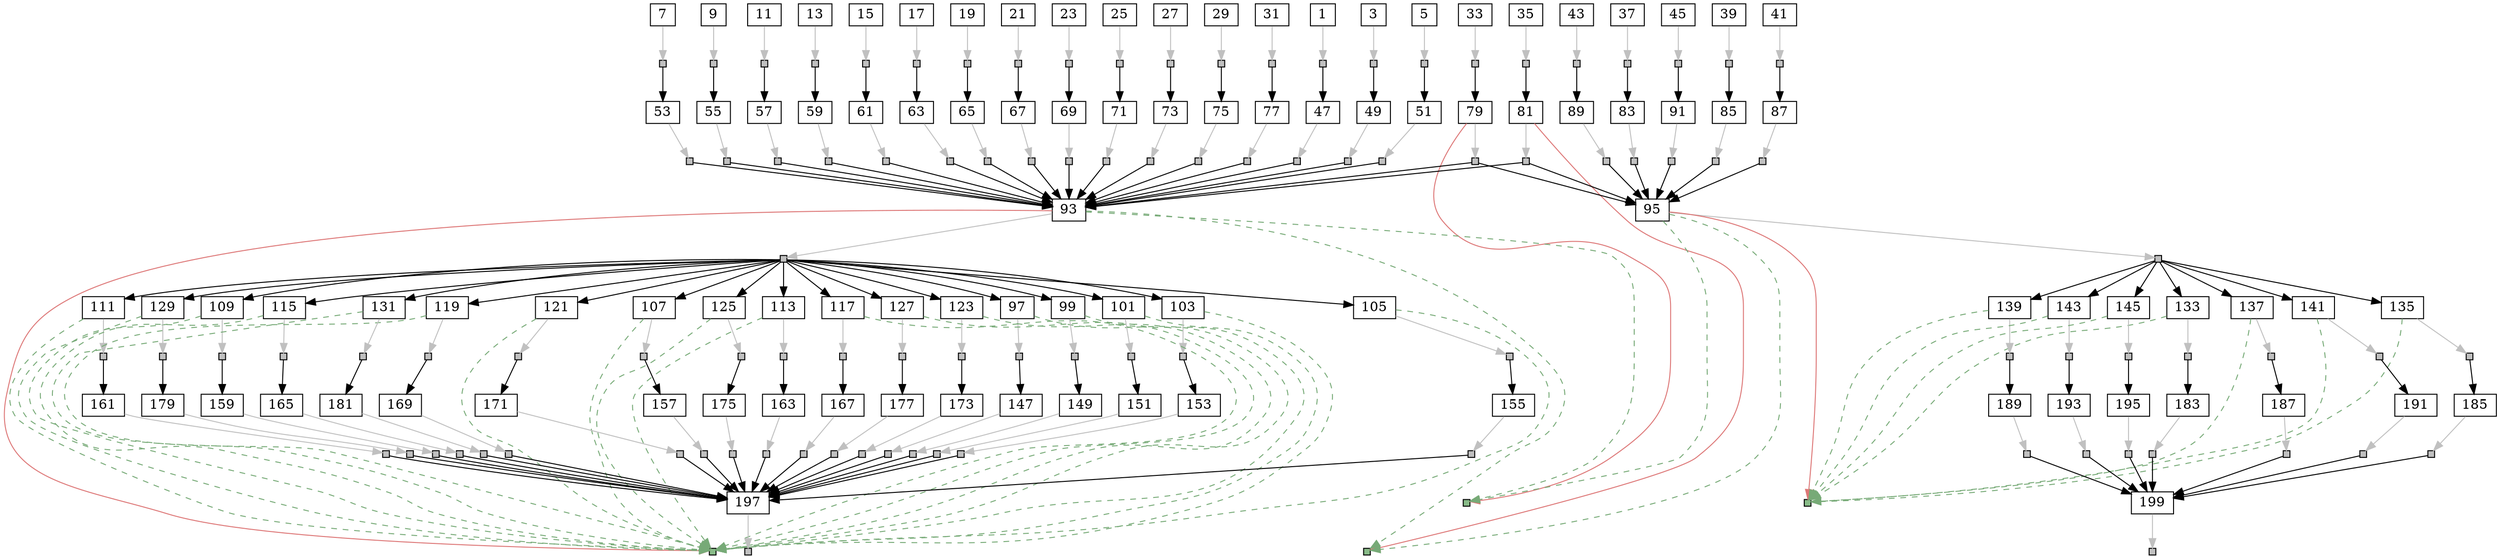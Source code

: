 strict digraph  {
	node [label="\N"];
	1	 [height=0,
		shape=rect,
		size=18.12,
		width=0];
	2	 [fillcolor=gray,
		height=0.1,
		label="",
		shape=rect,
		size=0,
		style=filled,
		width=0.1];
	1 -> 2	 [color=gray,
		size=41419265.0];
	47	 [height=0,
		shape=rect,
		size=263.24,
		width=0];
	2 -> 47	 [size=969427.0];
	3	 [height=0,
		shape=rect,
		size=18.74,
		width=0];
	4	 [fillcolor=gray,
		height=0.1,
		label="",
		shape=rect,
		size=0,
		style=filled,
		width=0.1];
	3 -> 4	 [color=gray,
		size=41498161.0];
	49	 [height=0,
		shape=rect,
		size=393.82,
		width=0];
	4 -> 49	 [size=970707.0];
	5	 [height=0,
		shape=rect,
		size=18.19,
		width=0];
	6	 [fillcolor=gray,
		height=0.1,
		label="",
		shape=rect,
		size=0,
		style=filled,
		width=0.1];
	5 -> 6	 [color=gray,
		size=41528693.0];
	51	 [height=0,
		shape=rect,
		size=249.37,
		width=0];
	6 -> 51	 [size=972400.0];
	7	 [height=0,
		shape=rect,
		size=18.53,
		width=0];
	8	 [fillcolor=gray,
		height=0.1,
		label="",
		shape=rect,
		size=0,
		style=filled,
		width=0.1];
	7 -> 8	 [color=gray,
		size=41485225.0];
	53	 [height=0,
		shape=rect,
		size=290.1,
		width=0];
	8 -> 53	 [size=969992.0];
	9	 [height=0,
		shape=rect,
		size=18.14,
		width=0];
	10	 [fillcolor=gray,
		height=0.1,
		label="",
		shape=rect,
		size=0,
		style=filled,
		width=0.1];
	9 -> 10	 [color=gray,
		size=41529494.0];
	55	 [height=0,
		shape=rect,
		size=452.8,
		width=0];
	10 -> 55	 [size=1006446.0];
	11	 [height=0,
		shape=rect,
		size=17.96,
		width=0];
	12	 [fillcolor=gray,
		height=0.1,
		label="",
		shape=rect,
		size=0,
		style=filled,
		width=0.1];
	11 -> 12	 [color=gray,
		size=41549482.0];
	57	 [height=0,
		shape=rect,
		size=314.52,
		width=0];
	12 -> 57	 [size=1009310.0];
	13	 [height=0,
		shape=rect,
		size=18.63,
		width=0];
	14	 [fillcolor=gray,
		height=0.1,
		label="",
		shape=rect,
		size=0,
		style=filled,
		width=0.1];
	13 -> 14	 [color=gray,
		size=41492339.0];
	59	 [height=0,
		shape=rect,
		size=248.87,
		width=0];
	14 -> 59	 [size=991737.0];
	15	 [height=0,
		shape=rect,
		size=17.56,
		width=0];
	16	 [fillcolor=gray,
		height=0.1,
		label="",
		shape=rect,
		size=0,
		style=filled,
		width=0.1];
	15 -> 16	 [color=gray,
		size=41473320.0];
	61	 [height=0,
		shape=rect,
		size=406.18,
		width=0];
	16 -> 61	 [size=967350.0];
	17	 [height=0,
		shape=rect,
		size=17.74,
		width=0];
	18	 [fillcolor=gray,
		height=0.1,
		label="",
		shape=rect,
		size=0,
		style=filled,
		width=0.1];
	17 -> 18	 [color=gray,
		size=41519012.0];
	63	 [height=0,
		shape=rect,
		size=528.54,
		width=0];
	18 -> 63	 [size=981596.0];
	19	 [height=0,
		shape=rect,
		size=18.13,
		width=0];
	20	 [fillcolor=gray,
		height=0.1,
		label="",
		shape=rect,
		size=0,
		style=filled,
		width=0.1];
	19 -> 20	 [color=gray,
		size=41478598.0];
	65	 [height=0,
		shape=rect,
		size=307.68,
		width=0];
	20 -> 65	 [size=1013294.0];
	21	 [height=0,
		shape=rect,
		size=17.18,
		width=0];
	22	 [fillcolor=gray,
		height=0.1,
		label="",
		shape=rect,
		size=0,
		style=filled,
		width=0.1];
	21 -> 22	 [color=gray,
		size=41519468.0];
	67	 [height=0,
		shape=rect,
		size=397.34,
		width=0];
	22 -> 67	 [size=1028887.0];
	23	 [height=0,
		shape=rect,
		size=18.34,
		width=0];
	24	 [fillcolor=gray,
		height=0.1,
		label="",
		shape=rect,
		size=0,
		style=filled,
		width=0.1];
	23 -> 24	 [color=gray,
		size=41487485.0];
	69	 [height=0,
		shape=rect,
		size=277.14,
		width=0];
	24 -> 69	 [size=989687.0];
	25	 [height=0,
		shape=rect,
		size=17.96,
		width=0];
	26	 [fillcolor=gray,
		height=0.1,
		label="",
		shape=rect,
		size=0,
		style=filled,
		width=0.1];
	25 -> 26	 [color=gray,
		size=41484765.0];
	71	 [height=0,
		shape=rect,
		size=531.82,
		width=0];
	26 -> 71	 [size=983670.0];
	27	 [height=0,
		shape=rect,
		size=17.87,
		width=0];
	28	 [fillcolor=gray,
		height=0.1,
		label="",
		shape=rect,
		size=0,
		style=filled,
		width=0.1];
	27 -> 28	 [color=gray,
		size=41518901.0];
	73	 [height=0,
		shape=rect,
		size=356.74,
		width=0];
	28 -> 73	 [size=963164.0];
	29	 [height=0,
		shape=rect,
		size=18.12,
		width=0];
	30	 [fillcolor=gray,
		height=0.1,
		label="",
		shape=rect,
		size=0,
		style=filled,
		width=0.1];
	29 -> 30	 [color=gray,
		size=41466141.0];
	75	 [height=0,
		shape=rect,
		size=337.67,
		width=0];
	30 -> 75	 [size=992467.0];
	31	 [height=0,
		shape=rect,
		size=18.63,
		width=0];
	32	 [fillcolor=gray,
		height=0.1,
		label="",
		shape=rect,
		size=0,
		style=filled,
		width=0.1];
	31 -> 32	 [color=gray,
		size=41479565.0];
	77	 [height=0,
		shape=rect,
		size=320.12,
		width=0];
	32 -> 77	 [size=988882.0];
	33	 [height=0,
		shape=rect,
		size=17.87,
		width=0];
	34	 [fillcolor=gray,
		height=0.1,
		label="",
		shape=rect,
		size=0,
		style=filled,
		width=0.1];
	33 -> 34	 [color=gray,
		size=41513986.0];
	79	 [height=0,
		shape=rect,
		size=253.81,
		width=0];
	34 -> 79	 [size=988910.0];
	35	 [height=0,
		shape=rect,
		size=17.67,
		width=0];
	36	 [fillcolor=gray,
		height=0.1,
		label="",
		shape=rect,
		size=0,
		style=filled,
		width=0.1];
	35 -> 36	 [color=gray,
		size=41492738.0];
	81	 [height=0,
		shape=rect,
		size=248.37,
		width=0];
	36 -> 81	 [size=1021836.0];
	37	 [height=0,
		shape=rect,
		size=17.66,
		width=0];
	38	 [fillcolor=gray,
		height=0.1,
		label="",
		shape=rect,
		size=0,
		style=filled,
		width=0.1];
	37 -> 38	 [color=gray,
		size=41493787.0];
	83	 [height=0,
		shape=rect,
		size=311.16,
		width=0];
	38 -> 83	 [size=985151.0];
	39	 [height=0,
		shape=rect,
		size=17.95,
		width=0];
	40	 [fillcolor=gray,
		height=0.1,
		label="",
		shape=rect,
		size=0,
		style=filled,
		width=0.1];
	39 -> 40	 [color=gray,
		size=41549315.0];
	85	 [height=0,
		shape=rect,
		size=470.4,
		width=0];
	40 -> 85	 [size=1022265.0];
	41	 [height=0,
		shape=rect,
		size=17.26,
		width=0];
	42	 [fillcolor=gray,
		height=0.1,
		label="",
		shape=rect,
		size=0,
		style=filled,
		width=0.1];
	41 -> 42	 [color=gray,
		size=41469185.0];
	87	 [height=0,
		shape=rect,
		size=235.24,
		width=0];
	42 -> 87	 [size=995302.0];
	43	 [height=0,
		shape=rect,
		size=18.77,
		width=0];
	44	 [fillcolor=gray,
		height=0.1,
		label="",
		shape=rect,
		size=0,
		style=filled,
		width=0.1];
	43 -> 44	 [color=gray,
		size=41536997.0];
	89	 [height=0,
		shape=rect,
		size=580.43,
		width=0];
	44 -> 89	 [size=995590.0];
	45	 [height=0,
		shape=rect,
		size=18.65,
		width=0];
	46	 [fillcolor=gray,
		height=0.1,
		label="",
		shape=rect,
		size=0,
		style=filled,
		width=0.1];
	45 -> 46	 [color=gray,
		size=41503586.0];
	91	 [height=0,
		shape=rect,
		size=328.64,
		width=0];
	46 -> 91	 [size=973869.0];
	48	 [fillcolor=gray,
		height=0.1,
		label="",
		shape=rect,
		size=0,
		style=filled,
		width=0.1];
	47 -> 48	 [color=gray,
		size=43184862.0];
	93	 [height=0,
		shape=rect,
		size=5.32,
		width=0];
	48 -> 93	 [size=313601.0];
	50	 [fillcolor=gray,
		height=0.1,
		label="",
		shape=rect,
		size=0,
		style=filled,
		width=0.1];
	49 -> 50	 [color=gray,
		size=43114018.0];
	50 -> 93	 [size=165141.0];
	52	 [fillcolor=gray,
		height=0.1,
		label="",
		shape=rect,
		size=0,
		style=filled,
		width=0.1];
	51 -> 52	 [color=gray,
		size=43189189.0];
	52 -> 93	 [size=211473.0];
	54	 [fillcolor=gray,
		height=0.1,
		label="",
		shape=rect,
		size=0,
		style=filled,
		width=0.1];
	53 -> 54	 [color=gray,
		size=43395581.0];
	54 -> 93	 [size=458925.0];
	56	 [fillcolor=gray,
		height=0.1,
		label="",
		shape=rect,
		size=0,
		style=filled,
		width=0.1];
	55 -> 56	 [color=gray,
		size=43397565.0];
	56 -> 93	 [size=453094.0];
	58	 [fillcolor=gray,
		height=0.1,
		label="",
		shape=rect,
		size=0,
		style=filled,
		width=0.1];
	57 -> 58	 [color=gray,
		size=43187159.0];
	58 -> 93	 [size=225564.0];
	60	 [fillcolor=gray,
		height=0.1,
		label="",
		shape=rect,
		size=0,
		style=filled,
		width=0.1];
	59 -> 60	 [color=gray,
		size=43361797.0];
	60 -> 93	 [size=439772.0];
	62	 [fillcolor=gray,
		height=0.1,
		label="",
		shape=rect,
		size=0,
		style=filled,
		width=0.1];
	61 -> 62	 [color=gray,
		size=43178463.0];
	62 -> 93	 [size=251070.0];
	64	 [fillcolor=gray,
		height=0.1,
		label="",
		shape=rect,
		size=0,
		style=filled,
		width=0.1];
	63 -> 64	 [color=gray,
		size=43373429.0];
	64 -> 93	 [size=414590.0];
	66	 [fillcolor=gray,
		height=0.1,
		label="",
		shape=rect,
		size=0,
		style=filled,
		width=0.1];
	65 -> 66	 [color=gray,
		size=43084460.0];
	66 -> 93	 [size=197733.0];
	68	 [fillcolor=gray,
		height=0.1,
		label="",
		shape=rect,
		size=0,
		style=filled,
		width=0.1];
	67 -> 68	 [color=gray,
		size=43374605.0];
	68 -> 93	 [size=462601.0];
	70	 [fillcolor=gray,
		height=0.1,
		label="",
		shape=rect,
		size=0,
		style=filled,
		width=0.1];
	69 -> 70	 [color=gray,
		size=43297921.0];
	70 -> 93	 [size=378700.0];
	72	 [fillcolor=gray,
		height=0.1,
		label="",
		shape=rect,
		size=0,
		style=filled,
		width=0.1];
	71 -> 72	 [color=gray,
		size=43129789.0];
	72 -> 93	 [size=207271.0];
	74	 [fillcolor=gray,
		height=0.1,
		label="",
		shape=rect,
		size=0,
		style=filled,
		width=0.1];
	73 -> 74	 [color=gray,
		size=43154055.0];
	74 -> 93	 [size=176895.0];
	76	 [fillcolor=gray,
		height=0.1,
		label="",
		shape=rect,
		size=0,
		style=filled,
		width=0.1];
	75 -> 76	 [color=gray,
		size=43105157.0];
	76 -> 93	 [size=210060.0];
	78	 [fillcolor=gray,
		height=0.1,
		label="",
		shape=rect,
		size=0,
		style=filled,
		width=0.1];
	77 -> 78	 [color=gray,
		size=43322791.0];
	78 -> 93	 [size=410685.0];
	80	 [fillcolor=gray,
		height=0.1,
		label="",
		shape=rect,
		size=0,
		style=filled,
		width=0.1];
	79 -> 80	 [color=gray,
		size=43249105.0];
	201	 [fillcolor="#88bb88",
		height=0.1,
		label="",
		shape=rect,
		size=0,
		style=filled,
		width=0.1];
	79 -> 201	 [color="#dd7777",
		size=267028.0,
		weight=0];
	80 -> 93	 [size=0];
	95	 [height=0,
		shape=rect,
		size=5.4,
		width=0];
	80 -> 95	 [size=0];
	82	 [fillcolor=gray,
		height=0.1,
		label="",
		shape=rect,
		size=0,
		style=filled,
		width=0.1];
	81 -> 82	 [color=gray,
		size=43290006.0];
	202	 [fillcolor="#88bb88",
		height=0.1,
		label="",
		shape=rect,
		size=0,
		style=filled,
		width=0.1];
	81 -> 202	 [color="#dd7777",
		size=267028.0,
		weight=0];
	82 -> 93	 [size=0];
	82 -> 95	 [size=0];
	84	 [fillcolor=gray,
		height=0.1,
		label="",
		shape=rect,
		size=0,
		style=filled,
		width=0.1];
	83 -> 84	 [color=gray,
		size=43189360.0];
	84 -> 95	 [size=259301.0];
	86	 [fillcolor=gray,
		height=0.1,
		label="",
		shape=rect,
		size=0,
		style=filled,
		width=0.1];
	85 -> 86	 [color=gray,
		size=43404298.0];
	86 -> 95	 [size=455825.0];
	88	 [fillcolor=gray,
		height=0.1,
		label="",
		shape=rect,
		size=0,
		style=filled,
		width=0.1];
	87 -> 88	 [color=gray,
		size=43275954.0];
	88 -> 95	 [size=380648.0];
	90	 [fillcolor=gray,
		height=0.1,
		label="",
		shape=rect,
		size=0,
		style=filled,
		width=0.1];
	89 -> 90	 [color=gray,
		size=43165334.0];
	90 -> 95	 [size=202504.0];
	92	 [fillcolor=gray,
		height=0.1,
		label="",
		shape=rect,
		size=0,
		style=filled,
		width=0.1];
	91 -> 92	 [color=gray,
		size=43230062.0];
	92 -> 95	 [size=278922.0];
	94	 [fillcolor=gray,
		height=0.1,
		label="",
		shape=rect,
		size=0,
		style=filled,
		width=0.1];
	93 -> 94	 [color=gray,
		size=720613.0];
	93 -> 201	 [color="#77aa77",
		size=0,
		style=dashed,
		weight=0];
	93 -> 202	 [color="#77aa77",
		size=0,
		style=dashed,
		weight=0];
	203	 [fillcolor="#88bb88",
		height=0.1,
		label="",
		shape=rect,
		size=0,
		style=filled,
		width=0.1];
	93 -> 203	 [color="#dd7777",
		size=267028.0,
		weight=0];
	97	 [height=0,
		shape=rect,
		size=5.21,
		width=0];
	94 -> 97	 [size=0];
	99	 [height=0,
		shape=rect,
		size=4.87,
		width=0];
	94 -> 99	 [size=0];
	101	 [height=0,
		shape=rect,
		size=5.13,
		width=0];
	94 -> 101	 [size=0];
	103	 [height=0,
		shape=rect,
		size=5.07,
		width=0];
	94 -> 103	 [size=0];
	105	 [height=0,
		shape=rect,
		size=4.2,
		width=0];
	94 -> 105	 [size=0];
	107	 [height=0,
		shape=rect,
		size=4.92,
		width=0];
	94 -> 107	 [size=0];
	109	 [height=0,
		shape=rect,
		size=4.98,
		width=0];
	94 -> 109	 [size=0];
	111	 [height=0,
		shape=rect,
		size=5.26,
		width=0];
	94 -> 111	 [size=0];
	113	 [height=0,
		shape=rect,
		size=5.22,
		width=0];
	94 -> 113	 [size=0];
	115	 [height=0,
		shape=rect,
		size=4.94,
		width=0];
	94 -> 115	 [size=0];
	117	 [height=0,
		shape=rect,
		size=5.76,
		width=0];
	94 -> 117	 [size=0];
	119	 [height=0,
		shape=rect,
		size=4.84,
		width=0];
	94 -> 119	 [size=0];
	121	 [height=0,
		shape=rect,
		size=4.96,
		width=0];
	94 -> 121	 [size=0];
	123	 [height=0,
		shape=rect,
		size=5.33,
		width=0];
	94 -> 123	 [size=0];
	125	 [height=0,
		shape=rect,
		size=5.01,
		width=0];
	94 -> 125	 [size=0];
	127	 [height=0,
		shape=rect,
		size=5.17,
		width=0];
	94 -> 127	 [size=0];
	129	 [height=0,
		shape=rect,
		size=4.82,
		width=0];
	94 -> 129	 [size=0];
	131	 [height=0,
		shape=rect,
		size=5.62,
		width=0];
	94 -> 131	 [size=0];
	96	 [fillcolor=gray,
		height=0.1,
		label="",
		shape=rect,
		size=0,
		style=filled,
		width=0.1];
	95 -> 96	 [color=gray,
		size=718137.0];
	95 -> 201	 [color="#77aa77",
		size=0,
		style=dashed,
		weight=0];
	95 -> 202	 [color="#77aa77",
		size=0,
		style=dashed,
		weight=0];
	204	 [fillcolor="#88bb88",
		height=0.1,
		label="",
		shape=rect,
		size=0,
		style=filled,
		width=0.1];
	95 -> 204	 [color="#dd7777",
		size=267028.0,
		weight=0];
	133	 [height=0,
		shape=rect,
		size=5.19,
		width=0];
	96 -> 133	 [size=0];
	135	 [height=0,
		shape=rect,
		size=5.64,
		width=0];
	96 -> 135	 [size=0];
	137	 [height=0,
		shape=rect,
		size=5.28,
		width=0];
	96 -> 137	 [size=0];
	139	 [height=0,
		shape=rect,
		size=5.09,
		width=0];
	96 -> 139	 [size=0];
	141	 [height=0,
		shape=rect,
		size=4.92,
		width=0];
	96 -> 141	 [size=0];
	143	 [height=0,
		shape=rect,
		size=5.06,
		width=0];
	96 -> 143	 [size=0];
	145	 [height=0,
		shape=rect,
		size=4.55,
		width=0];
	96 -> 145	 [size=0];
	98	 [fillcolor=gray,
		height=0.1,
		label="",
		shape=rect,
		size=0,
		style=filled,
		width=0.1];
	97 -> 98	 [color=gray,
		size=38370.0];
	97 -> 203	 [color="#77aa77",
		size=0,
		style=dashed,
		weight=0];
	147	 [height=0,
		shape=rect,
		size=654.36,
		width=0];
	98 -> 147	 [size=18044.0];
	100	 [fillcolor=gray,
		height=0.1,
		label="",
		shape=rect,
		size=0,
		style=filled,
		width=0.1];
	99 -> 100	 [color=gray,
		size=32765.0];
	99 -> 203	 [color="#77aa77",
		size=0,
		style=dashed,
		weight=0];
	149	 [height=0,
		shape=rect,
		size=565.99,
		width=0];
	100 -> 149	 [size=12439.0];
	102	 [fillcolor=gray,
		height=0.1,
		label="",
		shape=rect,
		size=0,
		style=filled,
		width=0.1];
	101 -> 102	 [color=gray,
		size=36719.0];
	101 -> 203	 [color="#77aa77",
		size=0,
		style=dashed,
		weight=0];
	151	 [height=0,
		shape=rect,
		size=442.73,
		width=0];
	102 -> 151	 [size=16393.0];
	104	 [fillcolor=gray,
		height=0.1,
		label="",
		shape=rect,
		size=0,
		style=filled,
		width=0.1];
	103 -> 104	 [color=gray,
		size=32670.0];
	103 -> 203	 [color="#77aa77",
		size=0,
		style=dashed,
		weight=0];
	153	 [height=0,
		shape=rect,
		size=617.25,
		width=0];
	104 -> 153	 [size=12344.0];
	106	 [fillcolor=gray,
		height=0.1,
		label="",
		shape=rect,
		size=0,
		style=filled,
		width=0.1];
	105 -> 106	 [color=gray,
		size=28684.0];
	105 -> 203	 [color="#77aa77",
		size=0,
		style=dashed,
		weight=0];
	155	 [height=0,
		shape=rect,
		size=682.72,
		width=0];
	106 -> 155	 [size=8358.0];
	108	 [fillcolor=gray,
		height=0.1,
		label="",
		shape=rect,
		size=0,
		style=filled,
		width=0.1];
	107 -> 108	 [color=gray,
		size=31909.0];
	107 -> 203	 [color="#77aa77",
		size=0,
		style=dashed,
		weight=0];
	157	 [height=0,
		shape=rect,
		size=237.36,
		width=0];
	108 -> 157	 [size=11583.0];
	110	 [fillcolor=gray,
		height=0.1,
		label="",
		shape=rect,
		size=0,
		style=filled,
		width=0.1];
	109 -> 110	 [color=gray,
		size=29021.0];
	109 -> 203	 [color="#77aa77",
		size=0,
		style=dashed,
		weight=0];
	159	 [height=0,
		shape=rect,
		size=553.0,
		width=0];
	110 -> 159	 [size=8695.0];
	112	 [fillcolor=gray,
		height=0.1,
		label="",
		shape=rect,
		size=0,
		style=filled,
		width=0.1];
	111 -> 112	 [color=gray,
		size=33414.0];
	111 -> 203	 [color="#77aa77",
		size=0,
		style=dashed,
		weight=0];
	161	 [height=0,
		shape=rect,
		size=255.74,
		width=0];
	112 -> 161	 [size=13088.0];
	114	 [fillcolor=gray,
		height=0.1,
		label="",
		shape=rect,
		size=0,
		style=filled,
		width=0.1];
	113 -> 114	 [color=gray,
		size=34922.0];
	113 -> 203	 [color="#77aa77",
		size=0,
		style=dashed,
		weight=0];
	163	 [height=0,
		shape=rect,
		size=660.74,
		width=0];
	114 -> 163	 [size=14596.0];
	116	 [fillcolor=gray,
		height=0.1,
		label="",
		shape=rect,
		size=0,
		style=filled,
		width=0.1];
	115 -> 116	 [color=gray,
		size=36472.0];
	115 -> 203	 [color="#77aa77",
		size=0,
		style=dashed,
		weight=0];
	165	 [height=0,
		shape=rect,
		size=401.18,
		width=0];
	116 -> 165	 [size=16146.0];
	118	 [fillcolor=gray,
		height=0.1,
		label="",
		shape=rect,
		size=0,
		style=filled,
		width=0.1];
	117 -> 118	 [color=gray,
		size=37447.0];
	117 -> 203	 [color="#77aa77",
		size=0,
		style=dashed,
		weight=0];
	167	 [height=0,
		shape=rect,
		size=526.12,
		width=0];
	118 -> 167	 [size=17121.0];
	120	 [fillcolor=gray,
		height=0.1,
		label="",
		shape=rect,
		size=0,
		style=filled,
		width=0.1];
	119 -> 120	 [color=gray,
		size=31517.0];
	119 -> 203	 [color="#77aa77",
		size=0,
		style=dashed,
		weight=0];
	169	 [height=0,
		shape=rect,
		size=437.38,
		width=0];
	120 -> 169	 [size=11191.0];
	122	 [fillcolor=gray,
		height=0.1,
		label="",
		shape=rect,
		size=0,
		style=filled,
		width=0.1];
	121 -> 122	 [color=gray,
		size=31528.0];
	121 -> 203	 [color="#77aa77",
		size=0,
		style=dashed,
		weight=0];
	171	 [height=0,
		shape=rect,
		size=412.64,
		width=0];
	122 -> 171	 [size=11202.0];
	124	 [fillcolor=gray,
		height=0.1,
		label="",
		shape=rect,
		size=0,
		style=filled,
		width=0.1];
	123 -> 124	 [color=gray,
		size=29971.0];
	123 -> 203	 [color="#77aa77",
		size=0,
		style=dashed,
		weight=0];
	173	 [height=0,
		shape=rect,
		size=653.46,
		width=0];
	124 -> 173	 [size=9645.0];
	126	 [fillcolor=gray,
		height=0.1,
		label="",
		shape=rect,
		size=0,
		style=filled,
		width=0.1];
	125 -> 126	 [color=gray,
		size=37639.0];
	125 -> 203	 [color="#77aa77",
		size=0,
		style=dashed,
		weight=0];
	175	 [height=0,
		shape=rect,
		size=424.18,
		width=0];
	126 -> 175	 [size=17313.0];
	128	 [fillcolor=gray,
		height=0.1,
		label="",
		shape=rect,
		size=0,
		style=filled,
		width=0.1];
	127 -> 128	 [color=gray,
		size=35947.0];
	127 -> 203	 [color="#77aa77",
		size=0,
		style=dashed,
		weight=0];
	177	 [height=0,
		shape=rect,
		size=509.71,
		width=0];
	128 -> 177	 [size=15621.0];
	130	 [fillcolor=gray,
		height=0.1,
		label="",
		shape=rect,
		size=0,
		style=filled,
		width=0.1];
	129 -> 130	 [color=gray,
		size=31432.0];
	129 -> 203	 [color="#77aa77",
		size=0,
		style=dashed,
		weight=0];
	179	 [height=0,
		shape=rect,
		size=558.09,
		width=0];
	130 -> 179	 [size=11106.0];
	132	 [fillcolor=gray,
		height=0.1,
		label="",
		shape=rect,
		size=0,
		style=filled,
		width=0.1];
	131 -> 132	 [color=gray,
		size=34834.0];
	131 -> 203	 [color="#77aa77",
		size=0,
		style=dashed,
		weight=0];
	181	 [height=0,
		shape=rect,
		size=543.66,
		width=0];
	132 -> 181	 [size=14508.0];
	134	 [fillcolor=gray,
		height=0.1,
		label="",
		shape=rect,
		size=0,
		style=filled,
		width=0.1];
	133 -> 134	 [color=gray,
		size=27757.0];
	133 -> 204	 [color="#77aa77",
		size=0,
		style=dashed,
		weight=0];
	183	 [height=0,
		shape=rect,
		size=245.06,
		width=0];
	134 -> 183	 [size=9907.0];
	136	 [fillcolor=gray,
		height=0.1,
		label="",
		shape=rect,
		size=0,
		style=filled,
		width=0.1];
	135 -> 136	 [color=gray,
		size=31296.0];
	135 -> 204	 [color="#77aa77",
		size=0,
		style=dashed,
		weight=0];
	185	 [height=0,
		shape=rect,
		size=628.14,
		width=0];
	136 -> 185	 [size=13446.0];
	138	 [fillcolor=gray,
		height=0.1,
		label="",
		shape=rect,
		size=0,
		style=filled,
		width=0.1];
	137 -> 138	 [color=gray,
		size=26224.0];
	137 -> 204	 [color="#77aa77",
		size=0,
		style=dashed,
		weight=0];
	187	 [height=0,
		shape=rect,
		size=243.8,
		width=0];
	138 -> 187	 [size=8374.0];
	140	 [fillcolor=gray,
		height=0.1,
		label="",
		shape=rect,
		size=0,
		style=filled,
		width=0.1];
	139 -> 140	 [color=gray,
		size=24387.0];
	139 -> 204	 [color="#77aa77",
		size=0,
		style=dashed,
		weight=0];
	189	 [height=0,
		shape=rect,
		size=548.88,
		width=0];
	140 -> 189	 [size=6537.0];
	142	 [fillcolor=gray,
		height=0.1,
		label="",
		shape=rect,
		size=0,
		style=filled,
		width=0.1];
	141 -> 142	 [color=gray,
		size=28005.0];
	141 -> 204	 [color="#77aa77",
		size=0,
		style=dashed,
		weight=0];
	191	 [height=0,
		shape=rect,
		size=280.84,
		width=0];
	142 -> 191	 [size=10155.0];
	144	 [fillcolor=gray,
		height=0.1,
		label="",
		shape=rect,
		size=0,
		style=filled,
		width=0.1];
	143 -> 144	 [color=gray,
		size=35906.0];
	143 -> 204	 [color="#77aa77",
		size=0,
		style=dashed,
		weight=0];
	193	 [height=0,
		shape=rect,
		size=671.42,
		width=0];
	144 -> 193	 [size=18056.0];
	146	 [fillcolor=gray,
		height=0.1,
		label="",
		shape=rect,
		size=0,
		style=filled,
		width=0.1];
	145 -> 146	 [color=gray,
		size=33055.0];
	145 -> 204	 [color="#77aa77",
		size=0,
		style=dashed,
		weight=0];
	195	 [height=0,
		shape=rect,
		size=337.54,
		width=0];
	146 -> 195	 [size=15205.0];
	148	 [fillcolor=gray,
		height=0.1,
		label="",
		shape=rect,
		size=0,
		style=filled,
		width=0.1];
	147 -> 148	 [color=gray,
		size=43162335.0];
	197	 [height=0,
		shape=rect,
		size=5.39,
		width=0];
	148 -> 197	 [size=291074.0];
	150	 [fillcolor=gray,
		height=0.1,
		label="",
		shape=rect,
		size=0,
		style=filled,
		width=0.1];
	149 -> 150	 [color=gray,
		size=43182113.0];
	150 -> 197	 [size=233236.0];
	152	 [fillcolor=gray,
		height=0.1,
		label="",
		shape=rect,
		size=0,
		style=filled,
		width=0.1];
	151 -> 152	 [color=gray,
		size=43282140.0];
	152 -> 197	 [size=304424.0];
	154	 [fillcolor=gray,
		height=0.1,
		label="",
		shape=rect,
		size=0,
		style=filled,
		width=0.1];
	153 -> 154	 [color=gray,
		size=43154773.0];
	154 -> 197	 [size=218117.0];
	156	 [fillcolor=gray,
		height=0.1,
		label="",
		shape=rect,
		size=0,
		style=filled,
		width=0.1];
	155 -> 156	 [color=gray,
		size=43142932.0];
	156 -> 197	 [size=198461.0];
	158	 [fillcolor=gray,
		height=0.1,
		label="",
		shape=rect,
		size=0,
		style=filled,
		width=0.1];
	157 -> 158	 [color=gray,
		size=43173451.0];
	158 -> 197	 [size=211856.0];
	160	 [fillcolor=gray,
		height=0.1,
		label="",
		shape=rect,
		size=0,
		style=filled,
		width=0.1];
	159 -> 160	 [color=gray,
		size=43162304.0];
	160 -> 197	 [size=240279.0];
	162	 [fillcolor=gray,
		height=0.1,
		label="",
		shape=rect,
		size=0,
		style=filled,
		width=0.1];
	161 -> 162	 [color=gray,
		size=43336474.0];
	162 -> 197	 [size=409081.0];
	164	 [fillcolor=gray,
		height=0.1,
		label="",
		shape=rect,
		size=0,
		style=filled,
		width=0.1];
	163 -> 164	 [color=gray,
		size=43158964.0];
	164 -> 197	 [size=200125.0];
	166	 [fillcolor=gray,
		height=0.1,
		label="",
		shape=rect,
		size=0,
		style=filled,
		width=0.1];
	165 -> 166	 [color=gray,
		size=43093134.0];
	166 -> 197	 [size=206407.0];
	168	 [fillcolor=gray,
		height=0.1,
		label="",
		shape=rect,
		size=0,
		style=filled,
		width=0.1];
	167 -> 168	 [color=gray,
		size=43206568.0];
	168 -> 197	 [size=294564.0];
	170	 [fillcolor=gray,
		height=0.1,
		label="",
		shape=rect,
		size=0,
		style=filled,
		width=0.1];
	169 -> 170	 [color=gray,
		size=43266931.0];
	170 -> 197	 [size=347710.0];
	172	 [fillcolor=gray,
		height=0.1,
		label="",
		shape=rect,
		size=0,
		style=filled,
		width=0.1];
	171 -> 172	 [color=gray,
		size=43223817.0];
	172 -> 197	 [size=301299.0];
	174	 [fillcolor=gray,
		height=0.1,
		label="",
		shape=rect,
		size=0,
		style=filled,
		width=0.1];
	173 -> 174	 [color=gray,
		size=43146290.0];
	174 -> 197	 [size=169130.0];
	176	 [fillcolor=gray,
		height=0.1,
		label="",
		shape=rect,
		size=0,
		style=filled,
		width=0.1];
	175 -> 176	 [color=gray,
		size=43230554.0];
	176 -> 197	 [size=335457.0];
	178	 [fillcolor=gray,
		height=0.1,
		label="",
		shape=rect,
		size=0,
		style=filled,
		width=0.1];
	177 -> 178	 [color=gray,
		size=43217435.0];
	178 -> 197	 [size=305329.0];
	180	 [fillcolor=gray,
		height=0.1,
		label="",
		shape=rect,
		size=0,
		style=filled,
		width=0.1];
	179 -> 180	 [color=gray,
		size=43148243.0];
	180 -> 197	 [size=201744.0];
	182	 [fillcolor=gray,
		height=0.1,
		label="",
		shape=rect,
		size=0,
		style=filled,
		width=0.1];
	181 -> 182	 [color=gray,
		size=43268049.0];
	182 -> 197	 [size=375724.0];
	184	 [fillcolor=gray,
		height=0.1,
		label="",
		shape=rect,
		size=0,
		style=filled,
		width=0.1];
	183 -> 184	 [color=gray,
		size=43281913.0];
	199	 [height=0,
		shape=rect,
		size=5.41,
		width=0];
	184 -> 199	 [size=351854.0];
	186	 [fillcolor=gray,
		height=0.1,
		label="",
		shape=rect,
		size=0,
		style=filled,
		width=0.1];
	185 -> 186	 [color=gray,
		size=43215501.0];
	186 -> 199	 [size=267028.0];
	188	 [fillcolor=gray,
		height=0.1,
		label="",
		shape=rect,
		size=0,
		style=filled,
		width=0.1];
	187 -> 188	 [color=gray,
		size=43228578.0];
	188 -> 199	 [size=333272.0];
	190	 [fillcolor=gray,
		height=0.1,
		label="",
		shape=rect,
		size=0,
		style=filled,
		width=0.1];
	189 -> 190	 [color=gray,
		size=43138023.0];
	190 -> 199	 [size=175193.0];
	192	 [fillcolor=gray,
		height=0.1,
		label="",
		shape=rect,
		size=0,
		style=filled,
		width=0.1];
	191 -> 192	 [color=gray,
		size=43195424.0];
	192 -> 199	 [size=244284.0];
	194	 [fillcolor=gray,
		height=0.1,
		label="",
		shape=rect,
		size=0,
		style=filled,
		width=0.1];
	193 -> 194	 [color=gray,
		size=43258997.0];
	194 -> 199	 [size=330876.0];
	196	 [fillcolor=gray,
		height=0.1,
		label="",
		shape=rect,
		size=0,
		style=filled,
		width=0.1];
	195 -> 196	 [color=gray,
		size=43220022.0];
	196 -> 199	 [size=241997.0];
	198	 [fillcolor=gray,
		height=0.1,
		label="",
		shape=rect,
		size=0,
		style=filled,
		width=0.1];
	197 -> 198	 [color=gray,
		size=50223.0];
	200	 [fillcolor=gray,
		height=0.1,
		label="",
		shape=rect,
		size=0,
		style=filled,
		width=0.1];
	199 -> 200	 [color=gray,
		size=37591.0];
}
